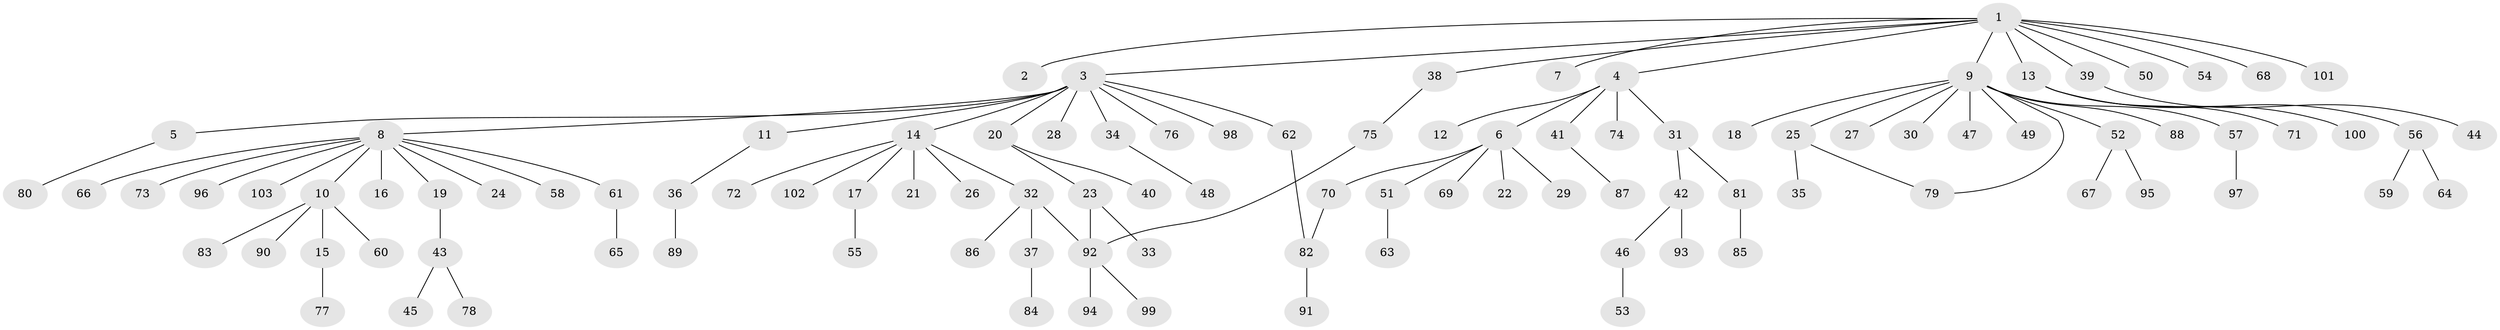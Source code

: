 // coarse degree distribution, {5: 0.0273972602739726, 6: 0.0136986301369863, 1: 0.6301369863013698, 3: 0.0547945205479452, 2: 0.1917808219178082, 9: 0.0136986301369863, 11: 0.0136986301369863, 10: 0.0273972602739726, 4: 0.0273972602739726}
// Generated by graph-tools (version 1.1) at 2025/36/03/04/25 23:36:51]
// undirected, 103 vertices, 106 edges
graph export_dot {
  node [color=gray90,style=filled];
  1;
  2;
  3;
  4;
  5;
  6;
  7;
  8;
  9;
  10;
  11;
  12;
  13;
  14;
  15;
  16;
  17;
  18;
  19;
  20;
  21;
  22;
  23;
  24;
  25;
  26;
  27;
  28;
  29;
  30;
  31;
  32;
  33;
  34;
  35;
  36;
  37;
  38;
  39;
  40;
  41;
  42;
  43;
  44;
  45;
  46;
  47;
  48;
  49;
  50;
  51;
  52;
  53;
  54;
  55;
  56;
  57;
  58;
  59;
  60;
  61;
  62;
  63;
  64;
  65;
  66;
  67;
  68;
  69;
  70;
  71;
  72;
  73;
  74;
  75;
  76;
  77;
  78;
  79;
  80;
  81;
  82;
  83;
  84;
  85;
  86;
  87;
  88;
  89;
  90;
  91;
  92;
  93;
  94;
  95;
  96;
  97;
  98;
  99;
  100;
  101;
  102;
  103;
  1 -- 2;
  1 -- 3;
  1 -- 4;
  1 -- 7;
  1 -- 9;
  1 -- 13;
  1 -- 38;
  1 -- 39;
  1 -- 50;
  1 -- 54;
  1 -- 68;
  1 -- 101;
  3 -- 5;
  3 -- 8;
  3 -- 11;
  3 -- 14;
  3 -- 20;
  3 -- 28;
  3 -- 34;
  3 -- 62;
  3 -- 76;
  3 -- 98;
  4 -- 6;
  4 -- 12;
  4 -- 31;
  4 -- 41;
  4 -- 74;
  5 -- 80;
  6 -- 22;
  6 -- 29;
  6 -- 51;
  6 -- 69;
  6 -- 70;
  8 -- 10;
  8 -- 16;
  8 -- 19;
  8 -- 24;
  8 -- 58;
  8 -- 61;
  8 -- 66;
  8 -- 73;
  8 -- 96;
  8 -- 103;
  9 -- 18;
  9 -- 25;
  9 -- 27;
  9 -- 30;
  9 -- 47;
  9 -- 49;
  9 -- 52;
  9 -- 57;
  9 -- 79;
  9 -- 88;
  10 -- 15;
  10 -- 60;
  10 -- 83;
  10 -- 90;
  11 -- 36;
  13 -- 56;
  13 -- 71;
  13 -- 100;
  14 -- 17;
  14 -- 21;
  14 -- 26;
  14 -- 32;
  14 -- 72;
  14 -- 102;
  15 -- 77;
  17 -- 55;
  19 -- 43;
  20 -- 23;
  20 -- 40;
  23 -- 33;
  23 -- 92;
  25 -- 35;
  25 -- 79;
  31 -- 42;
  31 -- 81;
  32 -- 37;
  32 -- 86;
  32 -- 92;
  34 -- 48;
  36 -- 89;
  37 -- 84;
  38 -- 75;
  39 -- 44;
  41 -- 87;
  42 -- 46;
  42 -- 93;
  43 -- 45;
  43 -- 78;
  46 -- 53;
  51 -- 63;
  52 -- 67;
  52 -- 95;
  56 -- 59;
  56 -- 64;
  57 -- 97;
  61 -- 65;
  62 -- 82;
  70 -- 82;
  75 -- 92;
  81 -- 85;
  82 -- 91;
  92 -- 94;
  92 -- 99;
}
